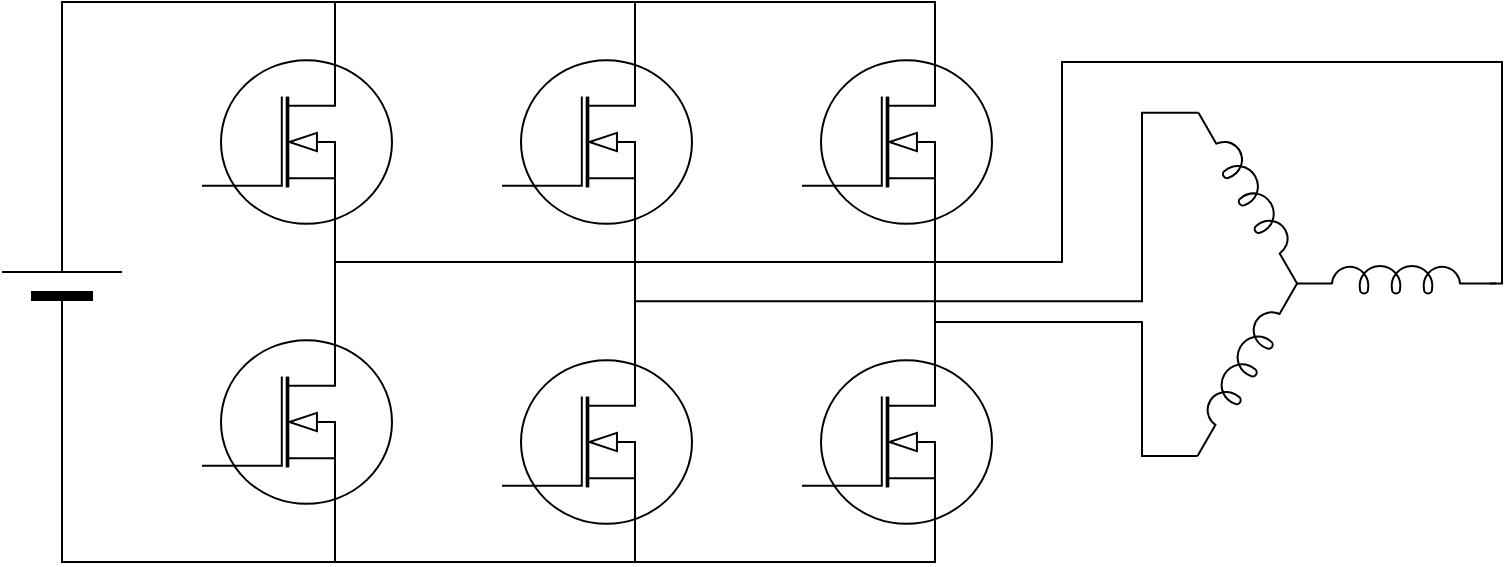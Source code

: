 <mxfile version="24.4.10" type="github">
  <diagram name="第 1 页" id="DNwWSseMJjnDS3e5h9JO">
    <mxGraphModel dx="454" dy="313" grid="1" gridSize="10" guides="1" tooltips="1" connect="1" arrows="1" fold="1" page="1" pageScale="1" pageWidth="827" pageHeight="1169" math="0" shadow="0">
      <root>
        <mxCell id="0" />
        <mxCell id="1" parent="0" />
        <mxCell id="YVI3GV2rdjETqO3KnNFN-1" value="" style="verticalLabelPosition=bottom;shadow=0;dashed=0;align=center;fillColor=strokeColor;html=1;verticalAlign=top;strokeWidth=1;shape=mxgraph.electrical.miscellaneous.monocell_battery;rotation=-90;" vertex="1" parent="1">
          <mxGeometry x="10" y="260" width="100" height="60" as="geometry" />
        </mxCell>
        <mxCell id="YVI3GV2rdjETqO3KnNFN-2" value="" style="verticalLabelPosition=bottom;shadow=0;dashed=0;align=center;html=1;verticalAlign=top;shape=mxgraph.electrical.mosfets1.n-channel_mosfet_1;" vertex="1" parent="1">
          <mxGeometry x="130" y="170" width="95" height="100" as="geometry" />
        </mxCell>
        <mxCell id="YVI3GV2rdjETqO3KnNFN-3" value="" style="verticalLabelPosition=bottom;shadow=0;dashed=0;align=center;html=1;verticalAlign=top;shape=mxgraph.electrical.mosfets1.n-channel_mosfet_1;" vertex="1" parent="1">
          <mxGeometry x="130" y="310" width="95" height="100" as="geometry" />
        </mxCell>
        <mxCell id="YVI3GV2rdjETqO3KnNFN-10" style="edgeStyle=orthogonalEdgeStyle;rounded=0;orthogonalLoop=1;jettySize=auto;html=1;exitX=0.7;exitY=0;exitDx=0;exitDy=0;exitPerimeter=0;endArrow=none;endFill=0;" edge="1" parent="1" source="YVI3GV2rdjETqO3KnNFN-4">
          <mxGeometry relative="1" as="geometry">
            <mxPoint x="190" y="150" as="targetPoint" />
            <Array as="points">
              <mxPoint x="347" y="150" />
            </Array>
          </mxGeometry>
        </mxCell>
        <mxCell id="YVI3GV2rdjETqO3KnNFN-4" value="" style="verticalLabelPosition=bottom;shadow=0;dashed=0;align=center;html=1;verticalAlign=top;shape=mxgraph.electrical.mosfets1.n-channel_mosfet_1;" vertex="1" parent="1">
          <mxGeometry x="280" y="170" width="95" height="100" as="geometry" />
        </mxCell>
        <mxCell id="YVI3GV2rdjETqO3KnNFN-13" style="edgeStyle=orthogonalEdgeStyle;rounded=0;orthogonalLoop=1;jettySize=auto;html=1;exitX=0.7;exitY=1;exitDx=0;exitDy=0;exitPerimeter=0;endArrow=none;endFill=0;" edge="1" parent="1" source="YVI3GV2rdjETqO3KnNFN-5">
          <mxGeometry relative="1" as="geometry">
            <mxPoint x="190" y="430" as="targetPoint" />
            <Array as="points">
              <mxPoint x="346" y="430" />
            </Array>
          </mxGeometry>
        </mxCell>
        <mxCell id="YVI3GV2rdjETqO3KnNFN-5" value="" style="verticalLabelPosition=bottom;shadow=0;dashed=0;align=center;html=1;verticalAlign=top;shape=mxgraph.electrical.mosfets1.n-channel_mosfet_1;" vertex="1" parent="1">
          <mxGeometry x="280" y="320" width="95" height="100" as="geometry" />
        </mxCell>
        <mxCell id="YVI3GV2rdjETqO3KnNFN-11" style="edgeStyle=orthogonalEdgeStyle;rounded=0;orthogonalLoop=1;jettySize=auto;html=1;exitX=0.7;exitY=0;exitDx=0;exitDy=0;exitPerimeter=0;endArrow=none;endFill=0;" edge="1" parent="1" source="YVI3GV2rdjETqO3KnNFN-6">
          <mxGeometry relative="1" as="geometry">
            <mxPoint x="340" y="150" as="targetPoint" />
            <Array as="points">
              <mxPoint x="497" y="150" />
            </Array>
          </mxGeometry>
        </mxCell>
        <mxCell id="YVI3GV2rdjETqO3KnNFN-6" value="" style="verticalLabelPosition=bottom;shadow=0;dashed=0;align=center;html=1;verticalAlign=top;shape=mxgraph.electrical.mosfets1.n-channel_mosfet_1;" vertex="1" parent="1">
          <mxGeometry x="430" y="170" width="95" height="100" as="geometry" />
        </mxCell>
        <mxCell id="YVI3GV2rdjETqO3KnNFN-14" style="edgeStyle=orthogonalEdgeStyle;rounded=0;orthogonalLoop=1;jettySize=auto;html=1;exitX=0.7;exitY=1;exitDx=0;exitDy=0;exitPerimeter=0;endArrow=none;endFill=0;" edge="1" parent="1" source="YVI3GV2rdjETqO3KnNFN-8">
          <mxGeometry relative="1" as="geometry">
            <mxPoint x="340" y="430" as="targetPoint" />
            <Array as="points">
              <mxPoint x="496" y="430" />
            </Array>
          </mxGeometry>
        </mxCell>
        <mxCell id="YVI3GV2rdjETqO3KnNFN-8" value="" style="verticalLabelPosition=bottom;shadow=0;dashed=0;align=center;html=1;verticalAlign=top;shape=mxgraph.electrical.mosfets1.n-channel_mosfet_1;" vertex="1" parent="1">
          <mxGeometry x="430" y="320" width="95" height="100" as="geometry" />
        </mxCell>
        <mxCell id="YVI3GV2rdjETqO3KnNFN-9" style="edgeStyle=orthogonalEdgeStyle;rounded=0;orthogonalLoop=1;jettySize=auto;html=1;exitX=1;exitY=0.5;exitDx=0;exitDy=0;exitPerimeter=0;entryX=0.7;entryY=0;entryDx=0;entryDy=0;entryPerimeter=0;endArrow=none;endFill=0;" edge="1" parent="1" source="YVI3GV2rdjETqO3KnNFN-1" target="YVI3GV2rdjETqO3KnNFN-2">
          <mxGeometry relative="1" as="geometry" />
        </mxCell>
        <mxCell id="YVI3GV2rdjETqO3KnNFN-12" style="edgeStyle=orthogonalEdgeStyle;rounded=0;orthogonalLoop=1;jettySize=auto;html=1;exitX=0;exitY=0.5;exitDx=0;exitDy=0;exitPerimeter=0;entryX=0.7;entryY=1;entryDx=0;entryDy=0;entryPerimeter=0;endArrow=none;endFill=0;" edge="1" parent="1" source="YVI3GV2rdjETqO3KnNFN-1" target="YVI3GV2rdjETqO3KnNFN-3">
          <mxGeometry relative="1" as="geometry" />
        </mxCell>
        <mxCell id="YVI3GV2rdjETqO3KnNFN-15" style="edgeStyle=orthogonalEdgeStyle;rounded=0;orthogonalLoop=1;jettySize=auto;html=1;exitX=0.7;exitY=1;exitDx=0;exitDy=0;exitPerimeter=0;entryX=0.7;entryY=0;entryDx=0;entryDy=0;entryPerimeter=0;endArrow=none;endFill=0;" edge="1" parent="1" source="YVI3GV2rdjETqO3KnNFN-2" target="YVI3GV2rdjETqO3KnNFN-3">
          <mxGeometry relative="1" as="geometry" />
        </mxCell>
        <mxCell id="YVI3GV2rdjETqO3KnNFN-16" style="edgeStyle=orthogonalEdgeStyle;rounded=0;orthogonalLoop=1;jettySize=auto;html=1;exitX=0.7;exitY=1;exitDx=0;exitDy=0;exitPerimeter=0;entryX=0.7;entryY=0;entryDx=0;entryDy=0;entryPerimeter=0;endArrow=none;endFill=0;" edge="1" parent="1" source="YVI3GV2rdjETqO3KnNFN-4" target="YVI3GV2rdjETqO3KnNFN-5">
          <mxGeometry relative="1" as="geometry" />
        </mxCell>
        <mxCell id="YVI3GV2rdjETqO3KnNFN-17" style="edgeStyle=orthogonalEdgeStyle;rounded=0;orthogonalLoop=1;jettySize=auto;html=1;exitX=0.7;exitY=1;exitDx=0;exitDy=0;exitPerimeter=0;entryX=0.7;entryY=0;entryDx=0;entryDy=0;entryPerimeter=0;endArrow=none;endFill=0;" edge="1" parent="1" source="YVI3GV2rdjETqO3KnNFN-6" target="YVI3GV2rdjETqO3KnNFN-8">
          <mxGeometry relative="1" as="geometry" />
        </mxCell>
        <mxCell id="YVI3GV2rdjETqO3KnNFN-24" style="edgeStyle=orthogonalEdgeStyle;rounded=0;orthogonalLoop=1;jettySize=auto;html=1;exitX=0;exitY=0.645;exitDx=0;exitDy=0;exitPerimeter=0;endArrow=none;endFill=0;" edge="1" parent="1" source="YVI3GV2rdjETqO3KnNFN-19">
          <mxGeometry relative="1" as="geometry">
            <mxPoint x="346" y="299.57" as="targetPoint" />
            <mxPoint x="624.242" y="204.997" as="sourcePoint" />
            <Array as="points">
              <mxPoint x="600" y="205" />
              <mxPoint x="600" y="300" />
            </Array>
          </mxGeometry>
        </mxCell>
        <mxCell id="YVI3GV2rdjETqO3KnNFN-19" value="" style="pointerEvents=1;verticalLabelPosition=bottom;shadow=0;dashed=0;align=center;html=1;verticalAlign=top;shape=mxgraph.electrical.inductors.inductor_5;rotation=60;" vertex="1" parent="1">
          <mxGeometry x="605.25" y="240.28" width="99" height="14" as="geometry" />
        </mxCell>
        <mxCell id="YVI3GV2rdjETqO3KnNFN-23" style="edgeStyle=orthogonalEdgeStyle;rounded=0;orthogonalLoop=1;jettySize=auto;html=1;exitX=1;exitY=0.645;exitDx=0;exitDy=0;exitPerimeter=0;endArrow=none;endFill=0;" edge="1" parent="1">
          <mxGeometry relative="1" as="geometry">
            <mxPoint x="197" y="280" as="targetPoint" />
            <mxPoint x="774" y="290.74" as="sourcePoint" />
            <Array as="points">
              <mxPoint x="780" y="291" />
              <mxPoint x="780" y="180" />
              <mxPoint x="560" y="180" />
              <mxPoint x="560" y="280" />
            </Array>
          </mxGeometry>
        </mxCell>
        <mxCell id="YVI3GV2rdjETqO3KnNFN-20" value="" style="pointerEvents=1;verticalLabelPosition=bottom;shadow=0;dashed=0;align=center;html=1;verticalAlign=top;shape=mxgraph.electrical.inductors.inductor_5;rotation=0;" vertex="1" parent="1">
          <mxGeometry x="677" y="281.71" width="100" height="14" as="geometry" />
        </mxCell>
        <mxCell id="YVI3GV2rdjETqO3KnNFN-25" style="edgeStyle=orthogonalEdgeStyle;rounded=0;orthogonalLoop=1;jettySize=auto;html=1;endArrow=none;endFill=0;exitX=0;exitY=0.645;exitDx=0;exitDy=0;exitPerimeter=0;" edge="1" parent="1" source="YVI3GV2rdjETqO3KnNFN-21">
          <mxGeometry relative="1" as="geometry">
            <mxPoint x="497.0" y="310" as="targetPoint" />
            <mxPoint x="635" y="377" as="sourcePoint" />
            <Array as="points">
              <mxPoint x="600" y="377" />
              <mxPoint x="600" y="310" />
            </Array>
          </mxGeometry>
        </mxCell>
        <mxCell id="YVI3GV2rdjETqO3KnNFN-21" value="" style="pointerEvents=1;verticalLabelPosition=bottom;shadow=0;dashed=0;align=center;html=1;verticalAlign=top;shape=mxgraph.electrical.inductors.inductor_5;rotation=-60;" vertex="1" parent="1">
          <mxGeometry x="601" y="325.71" width="100" height="14" as="geometry" />
        </mxCell>
      </root>
    </mxGraphModel>
  </diagram>
</mxfile>
